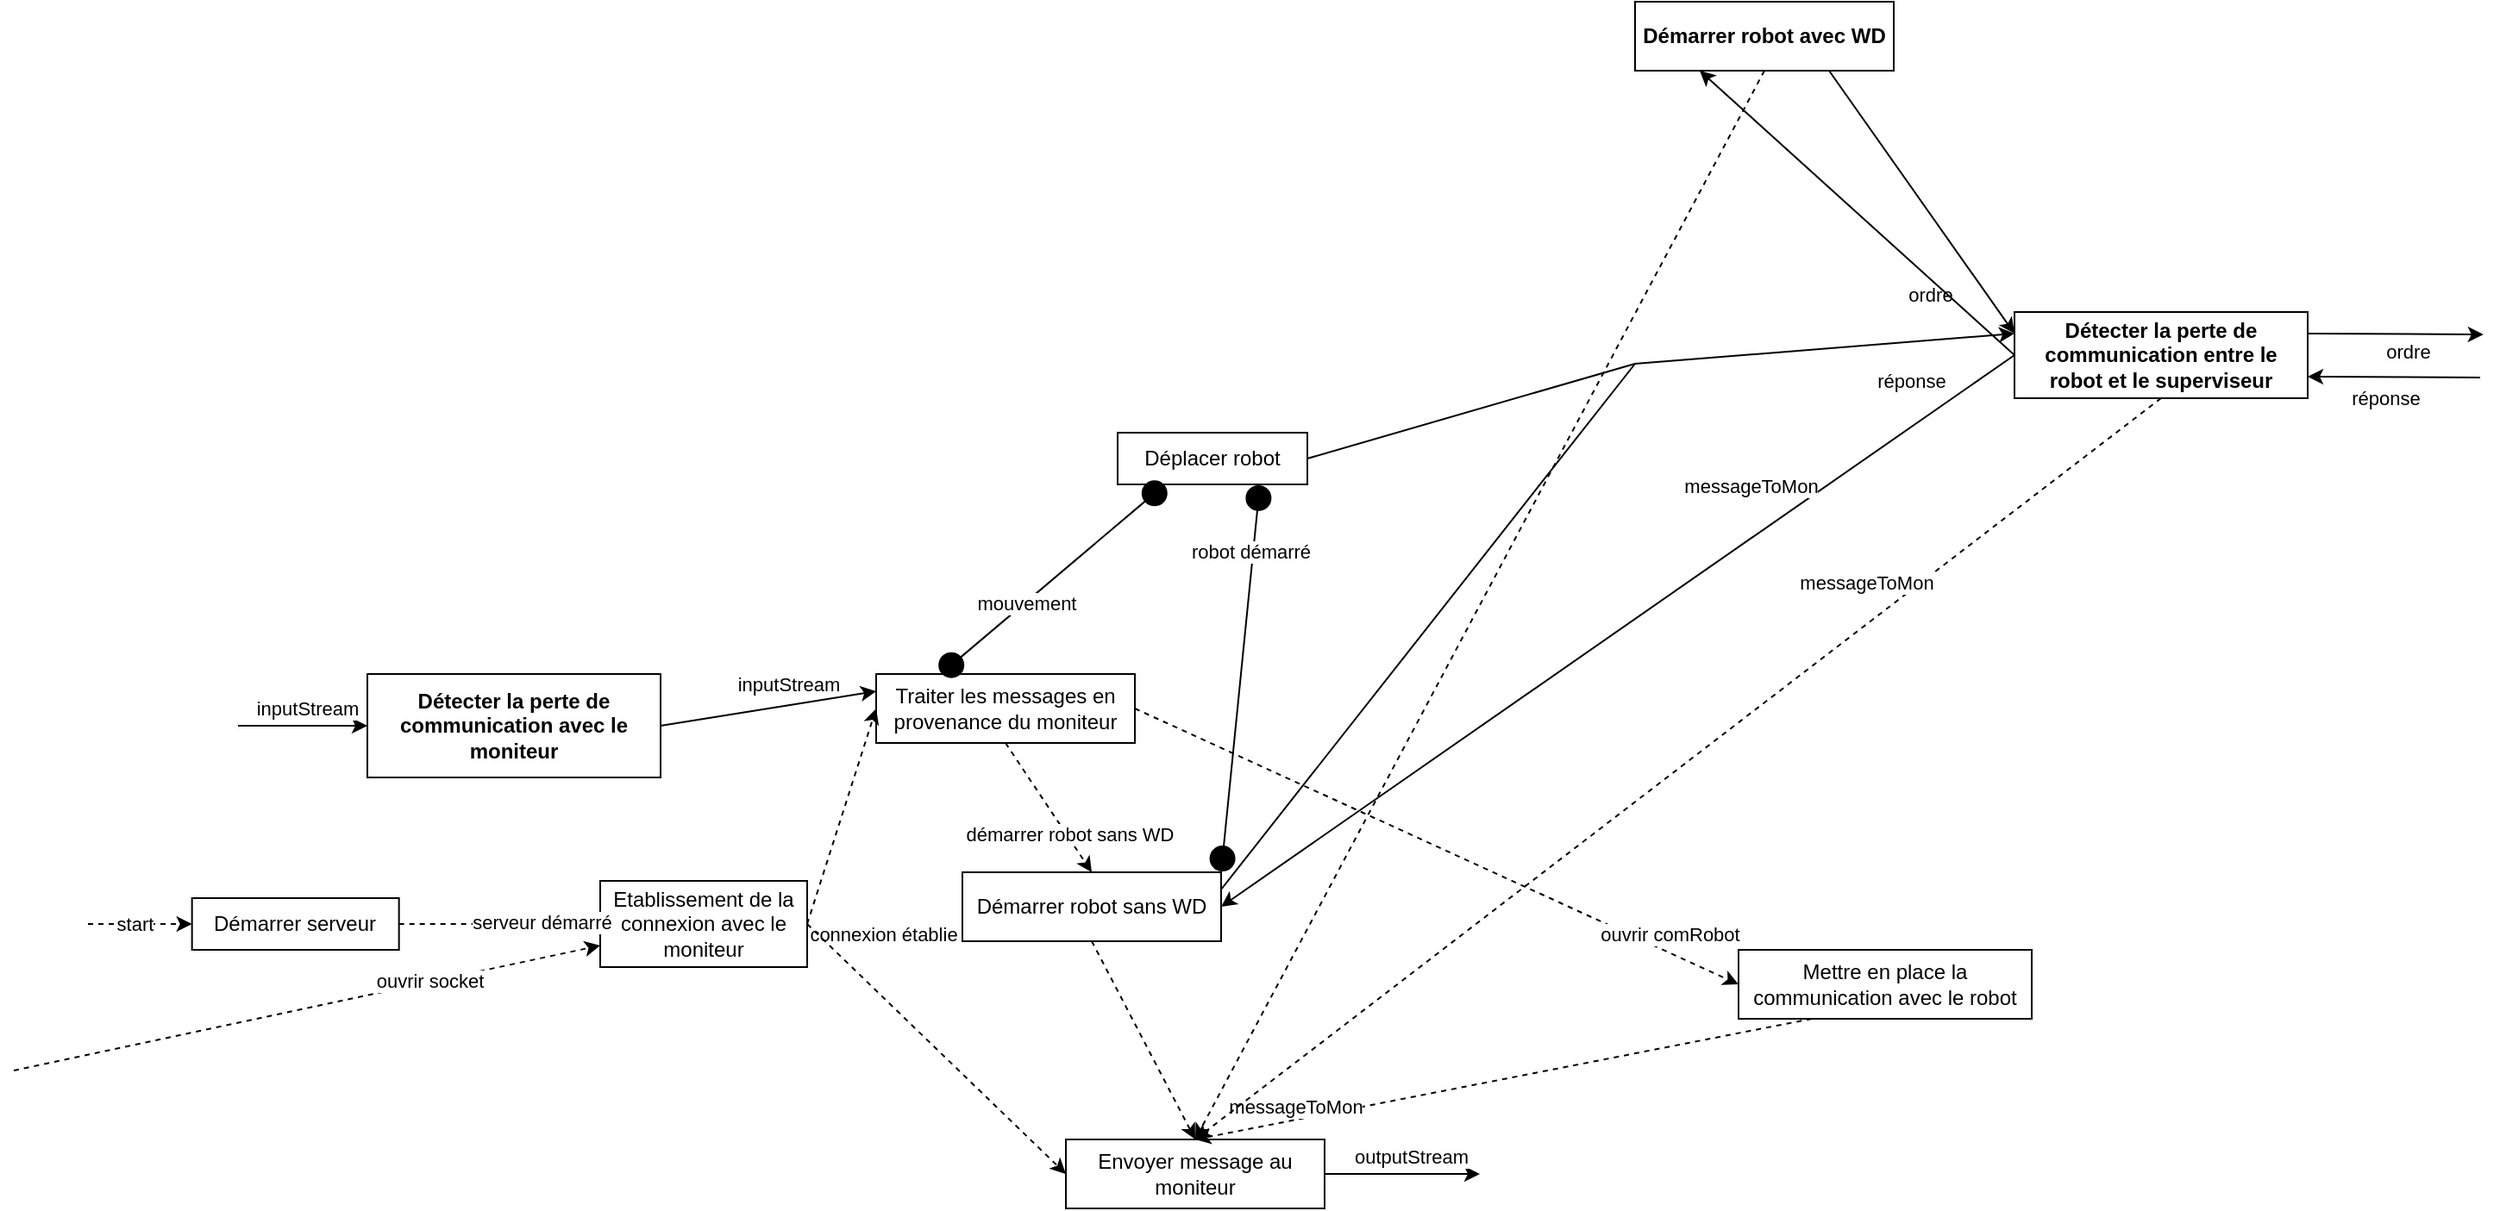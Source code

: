 <mxfile version="15.8.7" type="github">
  <diagram id="CIw4tXAHv_-aNhbZJtuN" name="Page-1">
    <mxGraphModel dx="981" dy="912" grid="1" gridSize="10" guides="1" tooltips="1" connect="1" arrows="1" fold="1" page="0" pageScale="1" pageWidth="827" pageHeight="1169" math="0" shadow="0">
      <root>
        <mxCell id="0" />
        <mxCell id="1" parent="0" />
        <mxCell id="5DaIw1ma8Wy_vV2Rz7nk-1" value="Démarrer serveur" style="rounded=0;whiteSpace=wrap;html=1;" parent="1" vertex="1">
          <mxGeometry x="133.33" y="310" width="120" height="30" as="geometry" />
        </mxCell>
        <mxCell id="5DaIw1ma8Wy_vV2Rz7nk-2" value="Etablissement de la connexion avec le moniteur" style="rounded=0;whiteSpace=wrap;html=1;" parent="1" vertex="1">
          <mxGeometry x="370" y="300" width="120" height="50" as="geometry" />
        </mxCell>
        <mxCell id="5DaIw1ma8Wy_vV2Rz7nk-3" value="Traiter les messages en provenance du moniteur" style="rounded=0;whiteSpace=wrap;html=1;" parent="1" vertex="1">
          <mxGeometry x="530" y="180" width="150" height="40" as="geometry" />
        </mxCell>
        <mxCell id="5DaIw1ma8Wy_vV2Rz7nk-4" value="Démarrer robot sans WD" style="rounded=0;whiteSpace=wrap;html=1;" parent="1" vertex="1">
          <mxGeometry x="580" y="295" width="150" height="40" as="geometry" />
        </mxCell>
        <mxCell id="5DaIw1ma8Wy_vV2Rz7nk-5" value="Mettre en place la communication avec le robot" style="rounded=0;whiteSpace=wrap;html=1;" parent="1" vertex="1">
          <mxGeometry x="1030" y="340" width="170" height="40" as="geometry" />
        </mxCell>
        <mxCell id="5DaIw1ma8Wy_vV2Rz7nk-6" value="Envoyer message au moniteur" style="rounded=0;whiteSpace=wrap;html=1;" parent="1" vertex="1">
          <mxGeometry x="640" y="450" width="150" height="40" as="geometry" />
        </mxCell>
        <mxCell id="5DaIw1ma8Wy_vV2Rz7nk-7" value="Déplacer robot" style="rounded=0;whiteSpace=wrap;html=1;" parent="1" vertex="1">
          <mxGeometry x="670" y="40" width="110" height="30" as="geometry" />
        </mxCell>
        <mxCell id="5DaIw1ma8Wy_vV2Rz7nk-9" value="" style="html=1;labelBackgroundColor=#ffffff;startArrow=none;startFill=0;startSize=6;endArrow=classic;endFill=1;endSize=6;jettySize=auto;orthogonalLoop=1;strokeWidth=1;dashed=1;fontSize=14;rounded=0;entryX=0;entryY=0.5;entryDx=0;entryDy=0;" parent="1" target="5DaIw1ma8Wy_vV2Rz7nk-1" edge="1">
          <mxGeometry width="60" height="60" relative="1" as="geometry">
            <mxPoint x="73" y="325" as="sourcePoint" />
            <mxPoint x="313.33" y="190" as="targetPoint" />
          </mxGeometry>
        </mxCell>
        <mxCell id="5DaIw1ma8Wy_vV2Rz7nk-10" value="start" style="edgeLabel;html=1;align=center;verticalAlign=middle;resizable=0;points=[];" parent="5DaIw1ma8Wy_vV2Rz7nk-9" vertex="1" connectable="0">
          <mxGeometry x="0.417" y="1" relative="1" as="geometry">
            <mxPoint x="-16" y="1" as="offset" />
          </mxGeometry>
        </mxCell>
        <mxCell id="5DaIw1ma8Wy_vV2Rz7nk-11" value="" style="html=1;labelBackgroundColor=#ffffff;startArrow=none;startFill=0;startSize=6;endArrow=classic;endFill=1;endSize=6;jettySize=auto;orthogonalLoop=1;strokeWidth=1;dashed=1;fontSize=14;rounded=0;entryX=0;entryY=0.5;entryDx=0;entryDy=0;exitX=1;exitY=0.5;exitDx=0;exitDy=0;" parent="1" source="5DaIw1ma8Wy_vV2Rz7nk-1" target="5DaIw1ma8Wy_vV2Rz7nk-2" edge="1">
          <mxGeometry width="60" height="60" relative="1" as="geometry">
            <mxPoint x="83.33" y="285" as="sourcePoint" />
            <mxPoint x="163.33" y="285" as="targetPoint" />
          </mxGeometry>
        </mxCell>
        <mxCell id="5DaIw1ma8Wy_vV2Rz7nk-12" value="serveur démarré" style="edgeLabel;html=1;align=center;verticalAlign=middle;resizable=0;points=[];" parent="5DaIw1ma8Wy_vV2Rz7nk-11" vertex="1" connectable="0">
          <mxGeometry x="0.417" y="1" relative="1" as="geometry">
            <mxPoint as="offset" />
          </mxGeometry>
        </mxCell>
        <mxCell id="5DaIw1ma8Wy_vV2Rz7nk-13" value="" style="html=1;labelBackgroundColor=#ffffff;startArrow=none;startFill=0;startSize=6;endArrow=classic;endFill=1;endSize=6;jettySize=auto;orthogonalLoop=1;strokeWidth=1;dashed=1;fontSize=14;rounded=0;entryX=0;entryY=0.75;entryDx=0;entryDy=0;" parent="1" target="5DaIw1ma8Wy_vV2Rz7nk-2" edge="1">
          <mxGeometry width="60" height="60" relative="1" as="geometry">
            <mxPoint x="29.997" y="410" as="sourcePoint" />
            <mxPoint x="173.33" y="295" as="targetPoint" />
          </mxGeometry>
        </mxCell>
        <mxCell id="5DaIw1ma8Wy_vV2Rz7nk-14" value="ouvrir socket" style="edgeLabel;html=1;align=center;verticalAlign=middle;resizable=0;points=[];" parent="5DaIw1ma8Wy_vV2Rz7nk-13" vertex="1" connectable="0">
          <mxGeometry x="0.417" y="1" relative="1" as="geometry">
            <mxPoint as="offset" />
          </mxGeometry>
        </mxCell>
        <mxCell id="5DaIw1ma8Wy_vV2Rz7nk-15" value="" style="html=1;labelBackgroundColor=#ffffff;startArrow=none;startFill=0;startSize=6;endArrow=classic;endFill=1;endSize=6;jettySize=auto;orthogonalLoop=1;strokeWidth=1;dashed=1;fontSize=14;rounded=0;entryX=0;entryY=0.5;entryDx=0;entryDy=0;exitX=1;exitY=0.5;exitDx=0;exitDy=0;" parent="1" source="5DaIw1ma8Wy_vV2Rz7nk-2" target="5DaIw1ma8Wy_vV2Rz7nk-3" edge="1">
          <mxGeometry width="60" height="60" relative="1" as="geometry">
            <mxPoint x="510" y="400" as="sourcePoint" />
            <mxPoint x="540" y="500" as="targetPoint" />
          </mxGeometry>
        </mxCell>
        <mxCell id="5DaIw1ma8Wy_vV2Rz7nk-16" value="connexion établie" style="edgeLabel;html=1;align=center;verticalAlign=middle;resizable=0;points=[];" parent="5DaIw1ma8Wy_vV2Rz7nk-15" vertex="1" connectable="0">
          <mxGeometry x="0.417" y="1" relative="1" as="geometry">
            <mxPoint x="16" y="95" as="offset" />
          </mxGeometry>
        </mxCell>
        <mxCell id="5DaIw1ma8Wy_vV2Rz7nk-17" value="" style="html=1;labelBackgroundColor=#ffffff;startArrow=none;startFill=0;startSize=6;endArrow=classic;endFill=1;endSize=6;jettySize=auto;orthogonalLoop=1;strokeWidth=1;dashed=1;fontSize=14;rounded=0;exitX=1;exitY=0.5;exitDx=0;exitDy=0;entryX=0;entryY=0.5;entryDx=0;entryDy=0;" parent="1" source="5DaIw1ma8Wy_vV2Rz7nk-2" target="5DaIw1ma8Wy_vV2Rz7nk-6" edge="1">
          <mxGeometry width="60" height="60" relative="1" as="geometry">
            <mxPoint x="470" y="415" as="sourcePoint" />
            <mxPoint x="580" y="480" as="targetPoint" />
          </mxGeometry>
        </mxCell>
        <mxCell id="5DaIw1ma8Wy_vV2Rz7nk-19" value="" style="html=1;labelBackgroundColor=#ffffff;startArrow=none;startFill=0;startSize=6;endArrow=classic;endFill=1;endSize=6;jettySize=auto;orthogonalLoop=1;strokeWidth=1;dashed=1;fontSize=14;rounded=0;entryX=0.5;entryY=0;entryDx=0;entryDy=0;exitX=0.5;exitY=1;exitDx=0;exitDy=0;" parent="1" source="5DaIw1ma8Wy_vV2Rz7nk-3" target="5DaIw1ma8Wy_vV2Rz7nk-4" edge="1">
          <mxGeometry width="60" height="60" relative="1" as="geometry">
            <mxPoint x="480" y="425" as="sourcePoint" />
            <mxPoint x="530" y="270" as="targetPoint" />
          </mxGeometry>
        </mxCell>
        <mxCell id="5DaIw1ma8Wy_vV2Rz7nk-20" value="démarrer robot sans WD" style="edgeLabel;html=1;align=center;verticalAlign=middle;resizable=0;points=[];" parent="5DaIw1ma8Wy_vV2Rz7nk-19" vertex="1" connectable="0">
          <mxGeometry x="0.417" y="1" relative="1" as="geometry">
            <mxPoint as="offset" />
          </mxGeometry>
        </mxCell>
        <mxCell id="5DaIw1ma8Wy_vV2Rz7nk-21" value="" style="html=1;labelBackgroundColor=#ffffff;startArrow=none;startFill=0;startSize=6;endArrow=classic;endFill=1;endSize=6;jettySize=auto;orthogonalLoop=1;strokeWidth=1;dashed=1;fontSize=14;rounded=0;entryX=0;entryY=0.5;entryDx=0;entryDy=0;exitX=1;exitY=0.5;exitDx=0;exitDy=0;" parent="1" source="5DaIw1ma8Wy_vV2Rz7nk-3" target="5DaIw1ma8Wy_vV2Rz7nk-5" edge="1">
          <mxGeometry width="60" height="60" relative="1" as="geometry">
            <mxPoint x="680.0" y="250" as="sourcePoint" />
            <mxPoint x="840" y="240" as="targetPoint" />
          </mxGeometry>
        </mxCell>
        <mxCell id="5DaIw1ma8Wy_vV2Rz7nk-22" value="ouvrir comRobot" style="edgeLabel;html=1;align=center;verticalAlign=middle;resizable=0;points=[];" parent="5DaIw1ma8Wy_vV2Rz7nk-21" vertex="1" connectable="0">
          <mxGeometry x="0.417" y="1" relative="1" as="geometry">
            <mxPoint x="62" y="18" as="offset" />
          </mxGeometry>
        </mxCell>
        <mxCell id="5DaIw1ma8Wy_vV2Rz7nk-23" value="" style="html=1;labelBackgroundColor=#ffffff;startArrow=none;startFill=0;startSize=6;endArrow=classic;endFill=1;endSize=6;jettySize=auto;orthogonalLoop=1;strokeWidth=1;dashed=1;fontSize=14;rounded=0;entryX=0.5;entryY=0;entryDx=0;entryDy=0;exitX=0.25;exitY=1;exitDx=0;exitDy=0;" parent="1" source="5DaIw1ma8Wy_vV2Rz7nk-5" target="5DaIw1ma8Wy_vV2Rz7nk-6" edge="1">
          <mxGeometry width="60" height="60" relative="1" as="geometry">
            <mxPoint x="500" y="445" as="sourcePoint" />
            <mxPoint x="550" y="290" as="targetPoint" />
          </mxGeometry>
        </mxCell>
        <mxCell id="5DaIw1ma8Wy_vV2Rz7nk-24" value="messageToMon" style="edgeLabel;html=1;align=center;verticalAlign=middle;resizable=0;points=[];" parent="5DaIw1ma8Wy_vV2Rz7nk-23" vertex="1" connectable="0">
          <mxGeometry x="0.417" y="1" relative="1" as="geometry">
            <mxPoint x="-47" as="offset" />
          </mxGeometry>
        </mxCell>
        <mxCell id="5DaIw1ma8Wy_vV2Rz7nk-25" value="" style="html=1;labelBackgroundColor=#ffffff;startArrow=none;startFill=0;startSize=6;endArrow=classic;endFill=1;endSize=6;jettySize=auto;orthogonalLoop=1;strokeWidth=1;dashed=1;fontSize=14;rounded=0;entryX=0.5;entryY=0;entryDx=0;entryDy=0;exitX=0.5;exitY=1;exitDx=0;exitDy=0;" parent="1" source="5DaIw1ma8Wy_vV2Rz7nk-4" target="5DaIw1ma8Wy_vV2Rz7nk-6" edge="1">
          <mxGeometry width="60" height="60" relative="1" as="geometry">
            <mxPoint x="510" y="455" as="sourcePoint" />
            <mxPoint x="560" y="300" as="targetPoint" />
          </mxGeometry>
        </mxCell>
        <mxCell id="5DaIw1ma8Wy_vV2Rz7nk-28" value="" style="endArrow=classic;html=1;rounded=0;entryX=0;entryY=0.5;entryDx=0;entryDy=0;" parent="1" target="5DaIw1ma8Wy_vV2Rz7nk-59" edge="1">
          <mxGeometry width="50" height="50" relative="1" as="geometry">
            <mxPoint x="160" y="210" as="sourcePoint" />
            <mxPoint x="430" y="260" as="targetPoint" />
          </mxGeometry>
        </mxCell>
        <mxCell id="5DaIw1ma8Wy_vV2Rz7nk-29" value="inputStream" style="edgeLabel;html=1;align=center;verticalAlign=middle;resizable=0;points=[];" parent="5DaIw1ma8Wy_vV2Rz7nk-28" vertex="1" connectable="0">
          <mxGeometry x="0.396" y="2" relative="1" as="geometry">
            <mxPoint x="-13" y="-8" as="offset" />
          </mxGeometry>
        </mxCell>
        <mxCell id="5DaIw1ma8Wy_vV2Rz7nk-30" value="" style="startArrow=circle;endArrow=circle;html=1;rounded=0;exitX=0.25;exitY=0;exitDx=0;exitDy=0;entryX=0.25;entryY=1;entryDx=0;entryDy=0;" parent="1" source="5DaIw1ma8Wy_vV2Rz7nk-3" target="5DaIw1ma8Wy_vV2Rz7nk-7" edge="1">
          <mxGeometry width="50" height="50" relative="1" as="geometry">
            <mxPoint x="640" y="200" as="sourcePoint" />
            <mxPoint x="750" y="-80" as="targetPoint" />
          </mxGeometry>
        </mxCell>
        <mxCell id="5DaIw1ma8Wy_vV2Rz7nk-32" value="mouvement" style="edgeLabel;html=1;align=center;verticalAlign=middle;resizable=0;points=[];" parent="5DaIw1ma8Wy_vV2Rz7nk-30" vertex="1" connectable="0">
          <mxGeometry x="-0.247" relative="1" as="geometry">
            <mxPoint as="offset" />
          </mxGeometry>
        </mxCell>
        <mxCell id="5DaIw1ma8Wy_vV2Rz7nk-33" value="" style="startArrow=circle;endArrow=circle;html=1;rounded=0;exitX=1;exitY=0;exitDx=0;exitDy=0;entryX=0.75;entryY=1;entryDx=0;entryDy=0;" parent="1" source="5DaIw1ma8Wy_vV2Rz7nk-4" target="5DaIw1ma8Wy_vV2Rz7nk-7" edge="1">
          <mxGeometry width="50" height="50" relative="1" as="geometry">
            <mxPoint x="770" y="180.0" as="sourcePoint" />
            <mxPoint x="740" y="90" as="targetPoint" />
          </mxGeometry>
        </mxCell>
        <mxCell id="5DaIw1ma8Wy_vV2Rz7nk-34" value="robot démarré" style="edgeLabel;html=1;align=center;verticalAlign=middle;resizable=0;points=[];" parent="5DaIw1ma8Wy_vV2Rz7nk-33" vertex="1" connectable="0">
          <mxGeometry x="-0.247" relative="1" as="geometry">
            <mxPoint x="8" y="-102" as="offset" />
          </mxGeometry>
        </mxCell>
        <mxCell id="5DaIw1ma8Wy_vV2Rz7nk-35" value="" style="endArrow=classic;html=1;rounded=0;exitX=1;exitY=0.5;exitDx=0;exitDy=0;" parent="1" source="5DaIw1ma8Wy_vV2Rz7nk-6" edge="1">
          <mxGeometry width="50" height="50" relative="1" as="geometry">
            <mxPoint x="850" y="460.0" as="sourcePoint" />
            <mxPoint x="880" y="470" as="targetPoint" />
          </mxGeometry>
        </mxCell>
        <mxCell id="5DaIw1ma8Wy_vV2Rz7nk-36" value="outputStream" style="edgeLabel;html=1;align=center;verticalAlign=middle;resizable=0;points=[];" parent="5DaIw1ma8Wy_vV2Rz7nk-35" vertex="1" connectable="0">
          <mxGeometry x="0.396" y="2" relative="1" as="geometry">
            <mxPoint x="-13" y="-8" as="offset" />
          </mxGeometry>
        </mxCell>
        <mxCell id="5DaIw1ma8Wy_vV2Rz7nk-43" value="" style="endArrow=none;html=1;rounded=0;exitX=1;exitY=0.5;exitDx=0;exitDy=0;" parent="1" source="5DaIw1ma8Wy_vV2Rz7nk-7" edge="1">
          <mxGeometry width="50" height="50" relative="1" as="geometry">
            <mxPoint x="870" y="300" as="sourcePoint" />
            <mxPoint x="970" as="targetPoint" />
          </mxGeometry>
        </mxCell>
        <mxCell id="5DaIw1ma8Wy_vV2Rz7nk-44" value="" style="endArrow=none;html=1;rounded=0;exitX=1;exitY=0.25;exitDx=0;exitDy=0;" parent="1" source="5DaIw1ma8Wy_vV2Rz7nk-4" edge="1">
          <mxGeometry width="50" height="50" relative="1" as="geometry">
            <mxPoint x="870" y="350" as="sourcePoint" />
            <mxPoint x="970" as="targetPoint" />
          </mxGeometry>
        </mxCell>
        <mxCell id="5DaIw1ma8Wy_vV2Rz7nk-45" value="" style="endArrow=classic;html=1;rounded=0;entryX=0;entryY=0.25;entryDx=0;entryDy=0;" parent="1" target="5DaIw1ma8Wy_vV2Rz7nk-66" edge="1">
          <mxGeometry width="50" height="50" relative="1" as="geometry">
            <mxPoint x="970" as="sourcePoint" />
            <mxPoint x="1030" y="-2.5" as="targetPoint" />
          </mxGeometry>
        </mxCell>
        <mxCell id="5DaIw1ma8Wy_vV2Rz7nk-46" value="ordre" style="edgeLabel;html=1;align=center;verticalAlign=middle;resizable=0;points=[];" parent="5DaIw1ma8Wy_vV2Rz7nk-45" vertex="1" connectable="0">
          <mxGeometry x="0.694" y="-4" relative="1" as="geometry">
            <mxPoint x="-16" y="-29" as="offset" />
          </mxGeometry>
        </mxCell>
        <mxCell id="5DaIw1ma8Wy_vV2Rz7nk-47" value="" style="endArrow=classic;html=1;rounded=0;entryX=1;entryY=0.5;entryDx=0;entryDy=0;exitX=0;exitY=0.5;exitDx=0;exitDy=0;" parent="1" source="5DaIw1ma8Wy_vV2Rz7nk-66" target="5DaIw1ma8Wy_vV2Rz7nk-4" edge="1">
          <mxGeometry width="50" height="50" relative="1" as="geometry">
            <mxPoint x="1030" y="45.0" as="sourcePoint" />
            <mxPoint x="1010" y="349.57" as="targetPoint" />
          </mxGeometry>
        </mxCell>
        <mxCell id="5DaIw1ma8Wy_vV2Rz7nk-48" value="réponse" style="edgeLabel;html=1;align=center;verticalAlign=middle;resizable=0;points=[];" parent="5DaIw1ma8Wy_vV2Rz7nk-47" vertex="1" connectable="0">
          <mxGeometry x="0.694" y="-4" relative="1" as="geometry">
            <mxPoint x="332" y="-253" as="offset" />
          </mxGeometry>
        </mxCell>
        <mxCell id="5DaIw1ma8Wy_vV2Rz7nk-59" value="&lt;b&gt;Détecter la perte de communication avec le moniteur&lt;/b&gt;" style="rounded=0;whiteSpace=wrap;html=1;" parent="1" vertex="1">
          <mxGeometry x="235" y="180" width="170" height="60" as="geometry" />
        </mxCell>
        <mxCell id="5DaIw1ma8Wy_vV2Rz7nk-60" value="" style="endArrow=classic;html=1;rounded=0;entryX=0;entryY=0.25;entryDx=0;entryDy=0;exitX=1;exitY=0.5;exitDx=0;exitDy=0;" parent="1" source="5DaIw1ma8Wy_vV2Rz7nk-59" target="5DaIw1ma8Wy_vV2Rz7nk-3" edge="1">
          <mxGeometry width="50" height="50" relative="1" as="geometry">
            <mxPoint x="230" y="190.0" as="sourcePoint" />
            <mxPoint x="322.5" y="190.0" as="targetPoint" />
          </mxGeometry>
        </mxCell>
        <mxCell id="5DaIw1ma8Wy_vV2Rz7nk-61" value="inputStream" style="edgeLabel;html=1;align=center;verticalAlign=middle;resizable=0;points=[];" parent="5DaIw1ma8Wy_vV2Rz7nk-60" vertex="1" connectable="0">
          <mxGeometry x="0.396" y="2" relative="1" as="geometry">
            <mxPoint x="-13" y="-8" as="offset" />
          </mxGeometry>
        </mxCell>
        <mxCell id="5DaIw1ma8Wy_vV2Rz7nk-66" value="&lt;b&gt;Détecter la perte de communication entre le robot et le superviseur&lt;/b&gt;" style="rounded=0;whiteSpace=wrap;html=1;" parent="1" vertex="1">
          <mxGeometry x="1190" y="-30" width="170" height="50" as="geometry" />
        </mxCell>
        <mxCell id="5DaIw1ma8Wy_vV2Rz7nk-67" value="" style="endArrow=classic;html=1;rounded=0;exitX=1;exitY=0.25;exitDx=0;exitDy=0;" parent="1" source="5DaIw1ma8Wy_vV2Rz7nk-66" edge="1">
          <mxGeometry width="50" height="50" relative="1" as="geometry">
            <mxPoint x="1240" y="-2.5" as="sourcePoint" />
            <mxPoint x="1461.905" y="-17" as="targetPoint" />
          </mxGeometry>
        </mxCell>
        <mxCell id="5DaIw1ma8Wy_vV2Rz7nk-68" value="ordre" style="edgeLabel;html=1;align=center;verticalAlign=middle;resizable=0;points=[];" parent="5DaIw1ma8Wy_vV2Rz7nk-67" vertex="1" connectable="0">
          <mxGeometry x="0.694" y="-4" relative="1" as="geometry">
            <mxPoint x="-29" y="6" as="offset" />
          </mxGeometry>
        </mxCell>
        <mxCell id="5DaIw1ma8Wy_vV2Rz7nk-69" value="" style="endArrow=classic;html=1;rounded=0;entryX=1;entryY=0.75;entryDx=0;entryDy=0;" parent="1" target="5DaIw1ma8Wy_vV2Rz7nk-66" edge="1">
          <mxGeometry width="50" height="50" relative="1" as="geometry">
            <mxPoint x="1460" y="8" as="sourcePoint" />
            <mxPoint x="970" y="340.0" as="targetPoint" />
          </mxGeometry>
        </mxCell>
        <mxCell id="5DaIw1ma8Wy_vV2Rz7nk-71" value="réponse" style="edgeLabel;html=1;align=center;verticalAlign=middle;resizable=0;points=[];" parent="5DaIw1ma8Wy_vV2Rz7nk-69" vertex="1" connectable="0">
          <mxGeometry x="-0.4" y="2" relative="1" as="geometry">
            <mxPoint x="-25" y="10" as="offset" />
          </mxGeometry>
        </mxCell>
        <mxCell id="5DaIw1ma8Wy_vV2Rz7nk-73" value="" style="html=1;labelBackgroundColor=#ffffff;startArrow=none;startFill=0;startSize=6;endArrow=classic;endFill=1;endSize=6;jettySize=auto;orthogonalLoop=1;strokeWidth=1;dashed=1;fontSize=14;rounded=0;entryX=0.5;entryY=0;entryDx=0;entryDy=0;exitX=0.5;exitY=1;exitDx=0;exitDy=0;" parent="1" source="5DaIw1ma8Wy_vV2Rz7nk-66" target="5DaIw1ma8Wy_vV2Rz7nk-6" edge="1">
          <mxGeometry width="60" height="60" relative="1" as="geometry">
            <mxPoint x="987.5" y="370.0" as="sourcePoint" />
            <mxPoint x="630" y="440.0" as="targetPoint" />
          </mxGeometry>
        </mxCell>
        <mxCell id="5DaIw1ma8Wy_vV2Rz7nk-74" value="messageToMon" style="edgeLabel;html=1;align=center;verticalAlign=middle;resizable=0;points=[];" parent="5DaIw1ma8Wy_vV2Rz7nk-73" vertex="1" connectable="0">
          <mxGeometry x="0.417" y="1" relative="1" as="geometry">
            <mxPoint x="225" y="-199" as="offset" />
          </mxGeometry>
        </mxCell>
        <mxCell id="5DaIw1ma8Wy_vV2Rz7nk-75" value="&lt;b&gt;Démarrer robot avec WD&lt;/b&gt;" style="rounded=0;whiteSpace=wrap;html=1;" parent="1" vertex="1">
          <mxGeometry x="970" y="-210" width="150" height="40" as="geometry" />
        </mxCell>
        <mxCell id="5DaIw1ma8Wy_vV2Rz7nk-77" value="" style="endArrow=classic;html=1;rounded=0;entryX=0;entryY=0.25;entryDx=0;entryDy=0;exitX=0.75;exitY=1;exitDx=0;exitDy=0;" parent="1" source="5DaIw1ma8Wy_vV2Rz7nk-75" target="5DaIw1ma8Wy_vV2Rz7nk-66" edge="1">
          <mxGeometry width="50" height="50" relative="1" as="geometry">
            <mxPoint x="960" y="-156.25" as="sourcePoint" />
            <mxPoint x="1180" y="-173.75" as="targetPoint" />
          </mxGeometry>
        </mxCell>
        <mxCell id="5DaIw1ma8Wy_vV2Rz7nk-79" value="" style="endArrow=classic;html=1;rounded=0;entryX=0.25;entryY=1;entryDx=0;entryDy=0;exitX=0;exitY=0.5;exitDx=0;exitDy=0;" parent="1" source="5DaIw1ma8Wy_vV2Rz7nk-66" target="5DaIw1ma8Wy_vV2Rz7nk-75" edge="1">
          <mxGeometry width="50" height="50" relative="1" as="geometry">
            <mxPoint x="1000" y="-60" as="sourcePoint" />
            <mxPoint x="1050" y="-80" as="targetPoint" />
          </mxGeometry>
        </mxCell>
        <mxCell id="5DaIw1ma8Wy_vV2Rz7nk-83" value="" style="html=1;labelBackgroundColor=#ffffff;startArrow=none;startFill=0;startSize=6;endArrow=classic;endFill=1;endSize=6;jettySize=auto;orthogonalLoop=1;strokeWidth=1;dashed=1;fontSize=14;rounded=0;entryX=0.5;entryY=0;entryDx=0;entryDy=0;exitX=0.5;exitY=1;exitDx=0;exitDy=0;" parent="1" source="5DaIw1ma8Wy_vV2Rz7nk-75" target="5DaIw1ma8Wy_vV2Rz7nk-6" edge="1">
          <mxGeometry width="60" height="60" relative="1" as="geometry">
            <mxPoint x="1030" y="-80" as="sourcePoint" />
            <mxPoint x="470" y="350" as="targetPoint" />
          </mxGeometry>
        </mxCell>
        <mxCell id="5DaIw1ma8Wy_vV2Rz7nk-84" value="messageToMon" style="edgeLabel;html=1;align=center;verticalAlign=middle;resizable=0;points=[];" parent="5DaIw1ma8Wy_vV2Rz7nk-83" vertex="1" connectable="0">
          <mxGeometry x="0.417" y="1" relative="1" as="geometry">
            <mxPoint x="225" y="-199" as="offset" />
          </mxGeometry>
        </mxCell>
      </root>
    </mxGraphModel>
  </diagram>
</mxfile>
